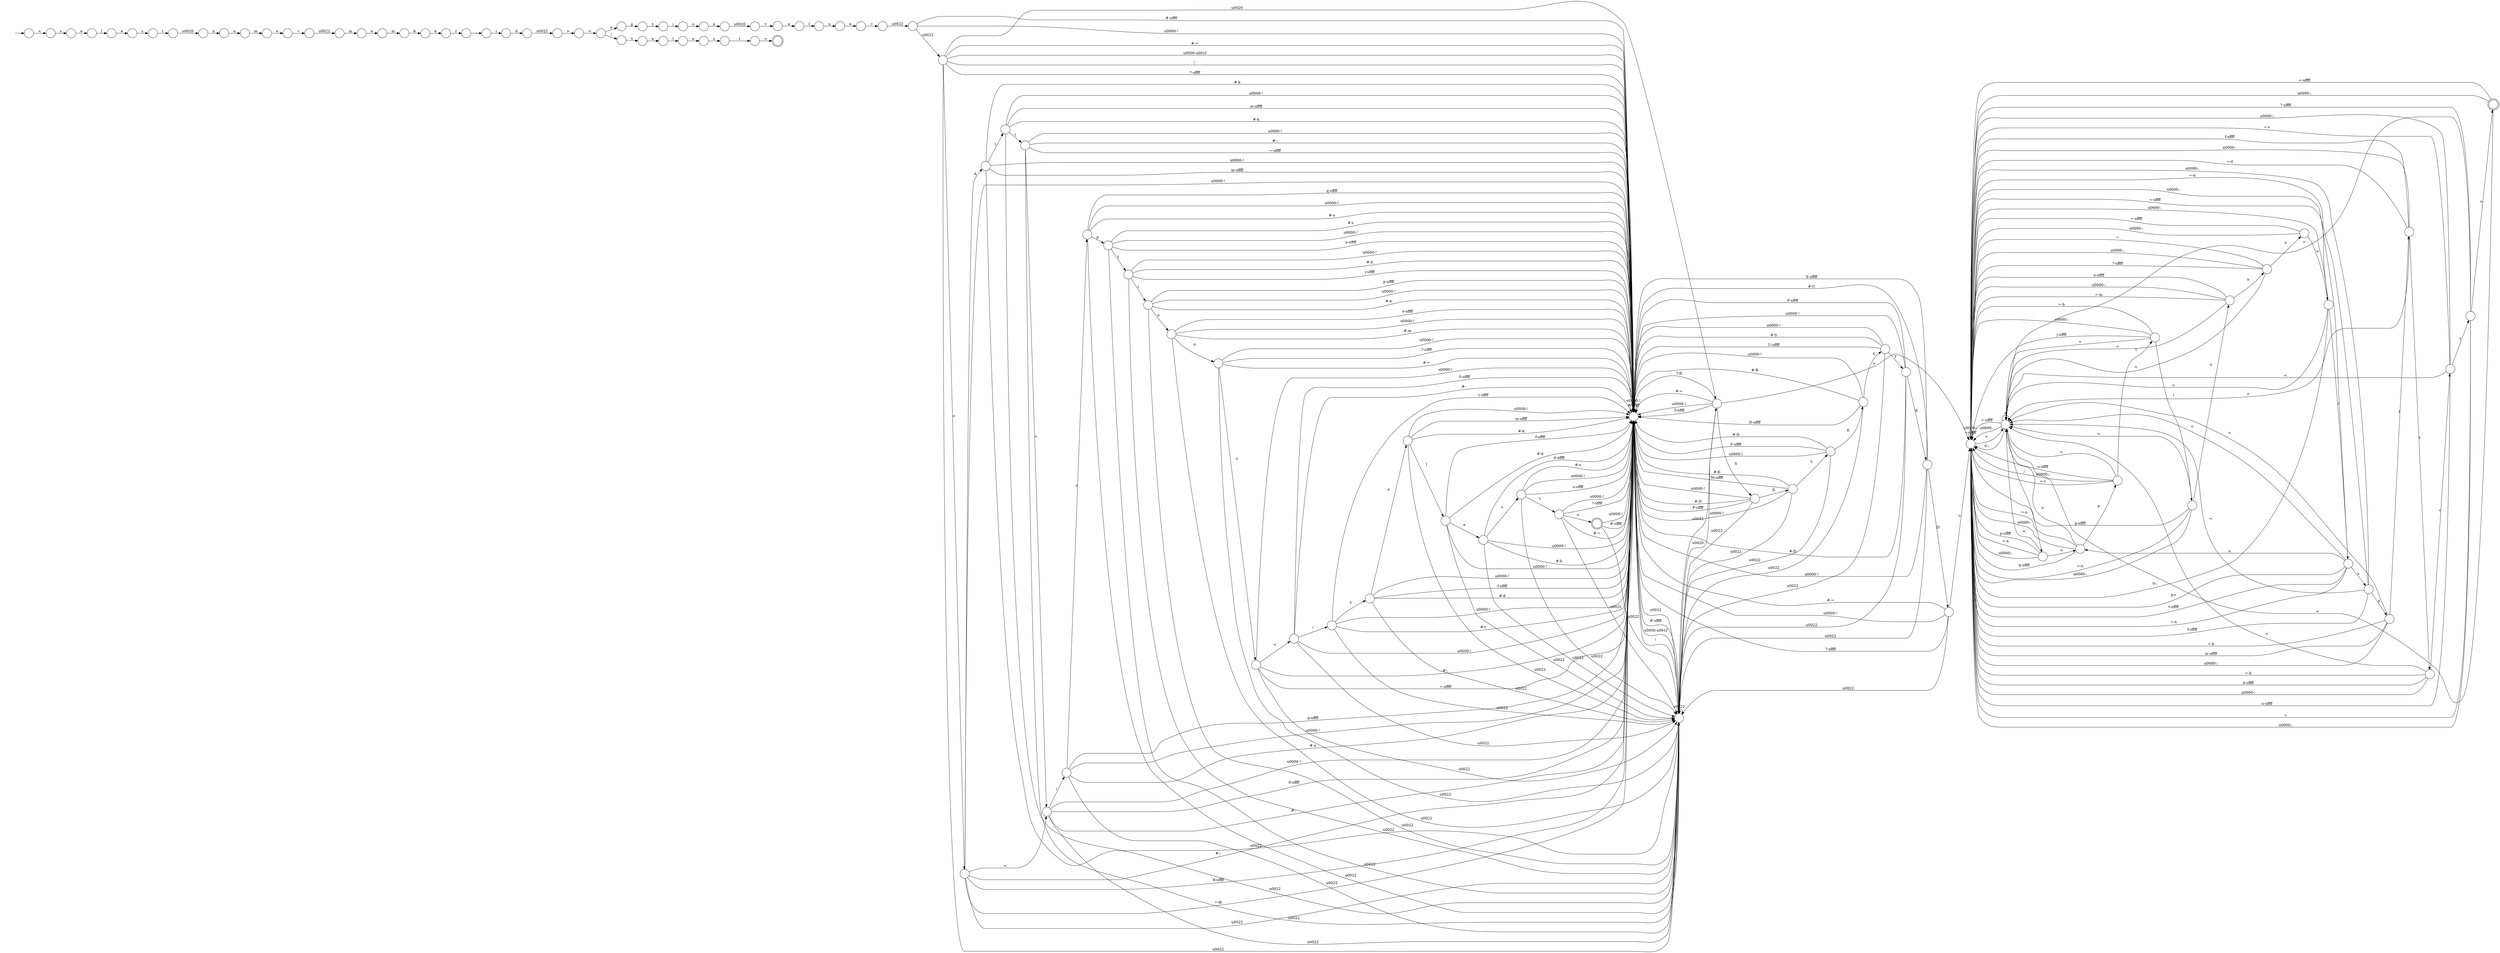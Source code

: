 digraph Automaton {
  rankdir = LR;
  0 [shape=circle,label=""];
  0 -> 75 [label="v"]
  1 [shape=circle,label=""];
  1 -> 0 [label="\u0020"]
  2 [shape=circle,label=""];
  2 -> 77 [label="d"]
  3 [shape=circle,label=""];
  3 -> 3 [label="=-\uffff"]
  3 -> 3 [label="\u0000-;"]
  3 -> 61 [label="<"]
  4 [shape=circle,label=""];
  4 -> 38 [label="m"]
  5 [shape=circle,label=""];
  5 -> 39 [label="r"]
  6 [shape=circle,label=""];
  6 -> 28 [label=">"]
  7 [shape=circle,label=""];
  7 -> 34 [label="s"]
  8 [shape=circle,label=""];
  8 -> 91 [label="\u0022"]
  8 -> 8 [label="#-\uffff"]
  8 -> 8 [label="\u0000-!"]
  9 [shape=circle,label=""];
  9 -> 63 [label="t"]
  9 -> 3 [label="u-\uffff"]
  9 -> 3 [label="\u0000-;"]
  9 -> 61 [label="<"]
  9 -> 3 [label="=-s"]
  10 [shape=circle,label=""];
  10 -> 50 [label="m"]
  11 [shape=circle,label=""];
  11 -> 65 [label="l"]
  12 [shape=circle,label=""];
  12 -> 69 [label="n"]
  12 -> 3 [label="o-\uffff"]
  12 -> 3 [label="\u0000-;"]
  12 -> 61 [label="<"]
  12 -> 3 [label="=-m"]
  13 [shape=circle,label=""];
  13 -> 91 [label="\u0022"]
  13 -> 8 [label="p-\uffff"]
  13 -> 8 [label="\u0000-!"]
  13 -> 8 [label="#-n"]
  13 -> 48 [label="o"]
  14 [shape=circle,label=""];
  14 -> 91 [label="\u0022"]
  14 -> 85 [label="/"]
  14 -> 8 [label="\u0000-!"]
  14 -> 8 [label="0-\uffff"]
  14 -> 8 [label="#-."]
  15 [shape=circle,label=""];
  15 -> 10 [label="a"]
  16 [shape=circle,label=""];
  16 -> 91 [label="\u0022"]
  16 -> 8 [label="\u0000-!"]
  16 -> 8 [label="m-\uffff"]
  16 -> 20 [label="l"]
  16 -> 8 [label="#-k"]
  17 [shape=circle,label=""];
  17 -> 46 [label="="]
  18 [shape=circle,label=""];
  18 -> 91 [label="\u0022"]
  18 -> 8 [label="#-="]
  18 -> 101 [label=">"]
  18 -> 8 [label="\u0000-\u001f"]
  18 -> 89 [label="\u0020"]
  18 -> 8 [label="!"]
  18 -> 8 [label="?-\uffff"]
  19 [shape=circle,label=""];
  19 -> 91 [label="\u0022"]
  19 -> 8 [label="\u0000-!"]
  19 -> 8 [label="#-K"]
  19 -> 24 [label="L"]
  19 -> 8 [label="M-\uffff"]
  20 [shape=circle,label=""];
  20 -> 91 [label="\u0022"]
  20 -> 8 [label="=-\uffff"]
  20 -> 8 [label="\u0000-!"]
  20 -> 8 [label="#-;"]
  20 -> 67 [label="<"]
  21 [shape=circle,label=""];
  21 -> 91 [label="\u0022"]
  21 -> 8 [label="\u0000-!"]
  21 -> 8 [label="m-\uffff"]
  21 -> 16 [label="l"]
  21 -> 8 [label="#-k"]
  22 [shape=circle,label=""];
  22 -> 80 [label="i"]
  23 [shape=circle,label=""];
  23 -> 92 [label="e"]
  23 -> 3 [label="f-\uffff"]
  23 -> 3 [label="\u0000-;"]
  23 -> 61 [label="<"]
  23 -> 3 [label="=-d"]
  24 [shape=circle,label=""];
  24 -> 91 [label="\u0022"]
  24 -> 8 [label="#-D"]
  24 -> 8 [label="F-\uffff"]
  24 -> 8 [label="\u0000-!"]
  24 -> 79 [label="E"]
  25 [shape=circle,label=""];
  25 -> 84 [label="\u0020"]
  26 [shape=circle,label=""];
  26 -> 3 [label="p-r"]
  26 -> 23 [label="s"]
  26 -> 3 [label="t-\uffff"]
  26 -> 3 [label="=-n"]
  26 -> 3 [label="\u0000-;"]
  26 -> 61 [label="<"]
  26 -> 98 [label="o"]
  27 [shape=circle,label=""];
  27 -> 18 [label="\u0022"]
  27 -> 8 [label="#-\uffff"]
  27 -> 8 [label="\u0000-!"]
  28 [shape=circle,label=""];
  28 -> 29 [label="<"]
  29 [shape=circle,label=""];
  29 -> 7 [label="/"]
  29 -> 96 [label="o"]
  30 [shape=circle,label=""];
  30 -> 25 [label="t"]
  31 [shape=circle,label=""];
  31 -> 3 [label="0-;"]
  31 -> 3 [label="=-\uffff"]
  31 -> 3 [label="\u0000-."]
  31 -> 26 [label="/"]
  31 -> 61 [label="<"]
  32 [shape=circle,label=""];
  32 -> 42 [label="c"]
  33 [shape=doublecircle,label=""];
  33 -> 3 [label="=-\uffff"]
  33 -> 3 [label="\u0000-;"]
  33 -> 61 [label="<"]
  34 [shape=circle,label=""];
  34 -> 11 [label="e"]
  35 [shape=circle,label=""];
  35 -> 91 [label="\u0022"]
  35 -> 8 [label="#-="]
  35 -> 8 [label="\u0000-!"]
  35 -> 54 [label=">"]
  35 -> 8 [label="?-\uffff"]
  36 [shape=circle,label=""];
  36 -> 17 [label="e"]
  37 [shape=circle,label=""];
  37 -> 55 [label="="]
  38 [shape=circle,label=""];
  38 -> 43 [label="e"]
  39 [shape=circle,label=""];
  39 -> 76 [label="_"]
  40 [shape=doublecircle,label=""];
  41 [shape=circle,label=""];
  41 -> 91 [label="\u0022"]
  41 -> 8 [label="\u0000-!"]
  41 -> 86 [label="i"]
  41 -> 8 [label="#-h"]
  41 -> 8 [label="j-\uffff"]
  42 [shape=circle,label=""];
  42 -> 83 [label="t"]
  43 [shape=circle,label=""];
  43 -> 97 [label="m"]
  44 [shape=circle,label=""];
  44 -> 91 [label="\u0022"]
  44 -> 88 [label="e"]
  44 -> 8 [label="\u0000-!"]
  44 -> 8 [label="f-\uffff"]
  44 -> 8 [label="#-d"]
  45 [shape=circle,label=""];
  45 -> 91 [label="\u0022"]
  45 -> 47 [label="e"]
  45 -> 8 [label="\u0000-!"]
  45 -> 8 [label="f-\uffff"]
  45 -> 8 [label="#-d"]
  46 [shape=circle,label=""];
  46 -> 27 [label="\u0022"]
  47 [shape=circle,label=""];
  47 -> 91 [label="\u0022"]
  47 -> 99 [label="c"]
  47 -> 8 [label="\u0000-!"]
  47 -> 8 [label="#-b"]
  47 -> 8 [label="d-\uffff"]
  48 [shape=circle,label=""];
  48 -> 8 [label="q-\uffff"]
  48 -> 91 [label="\u0022"]
  48 -> 8 [label="\u0000-!"]
  48 -> 94 [label="p"]
  48 -> 8 [label="#-o"]
  49 [shape=circle,label=""];
  49 -> 91 [label="\u0022"]
  49 -> 71 [label="D"]
  49 -> 8 [label="\u0000-!"]
  49 -> 8 [label="E-\uffff"]
  49 -> 8 [label="#-C"]
  50 [shape=circle,label=""];
  50 -> 37 [label="e"]
  51 [shape=circle,label=""];
  51 -> 91 [label="\u0022"]
  51 -> 8 [label="=-\uffff"]
  51 -> 8 [label="\u0000-!"]
  51 -> 8 [label="#-;"]
  51 -> 14 [label="<"]
  52 [shape=circle,label=""];
  52 -> 82 [label="e"]
  52 -> 3 [label="f-\uffff"]
  52 -> 3 [label="\u0000-;"]
  52 -> 61 [label="<"]
  52 -> 3 [label="=-d"]
  53 [shape=circle,label=""];
  53 -> 60 [label="l"]
  54 [shape=doublecircle,label=""];
  54 -> 91 [label="\u0022"]
  54 -> 8 [label="#-\uffff"]
  54 -> 8 [label="\u0000-!"]
  55 [shape=circle,label=""];
  55 -> 4 [label="\u0022"]
  56 [shape=circle,label=""];
  56 -> 3 [label="=-\uffff"]
  56 -> 3 [label="\u0000-;"]
  56 -> 31 [label="<"]
  57 [shape=circle,label=""];
  57 -> 93 [label="n"]
  57 -> 91 [label="\u0022"]
  57 -> 8 [label="o-\uffff"]
  57 -> 8 [label="\u0000-!"]
  57 -> 8 [label="#-m"]
  58 [shape=circle,label=""];
  initial [shape=plaintext,label=""];
  initial -> 58
  58 -> 73 [label="<"]
  59 [shape=circle,label=""];
  59 -> 53 [label="e"]
  60 [shape=circle,label=""];
  60 -> 62 [label="e"]
  61 [shape=circle,label=""];
  61 -> 3 [label="0-;"]
  61 -> 3 [label="=-\uffff"]
  61 -> 3 [label="\u0000-."]
  61 -> 95 [label="/"]
  61 -> 61 [label="<"]
  62 [shape=circle,label=""];
  62 -> 30 [label="c"]
  63 [shape=circle,label=""];
  63 -> 70 [label="i"]
  63 -> 3 [label="=-h"]
  63 -> 3 [label="\u0000-;"]
  63 -> 61 [label="<"]
  63 -> 3 [label="j-\uffff"]
  64 [shape=circle,label=""];
  64 -> 1 [label="n"]
  65 [shape=circle,label=""];
  65 -> 32 [label="e"]
  66 [shape=circle,label=""];
  66 -> 22 [label="t"]
  67 [shape=circle,label=""];
  67 -> 91 [label="\u0022"]
  67 -> 13 [label="/"]
  67 -> 8 [label="\u0000-!"]
  67 -> 8 [label="0-\uffff"]
  67 -> 8 [label="#-."]
  68 [shape=circle,label=""];
  68 -> 5 [label="e"]
  69 [shape=circle,label=""];
  69 -> 3 [label="="]
  69 -> 56 [label=">"]
  69 -> 3 [label="\u0000-;"]
  69 -> 61 [label="<"]
  69 -> 3 [label="?-\uffff"]
  70 [shape=circle,label=""];
  70 -> 3 [label="p-\uffff"]
  70 -> 3 [label="=-n"]
  70 -> 3 [label="\u0000-;"]
  70 -> 61 [label="<"]
  70 -> 12 [label="o"]
  71 [shape=circle,label=""];
  71 -> 91 [label="\u0022"]
  71 -> 8 [label="#-="]
  71 -> 8 [label="\u0000-!"]
  71 -> 3 [label=">"]
  71 -> 8 [label="?-\uffff"]
  72 [shape=circle,label=""];
  72 -> 91 [label="\u0022"]
  72 -> 8 [label="\u0000-!"]
  72 -> 90 [label="T"]
  72 -> 8 [label="#-S"]
  72 -> 8 [label="U-\uffff"]
  73 [shape=circle,label=""];
  73 -> 59 [label="s"]
  74 [shape=circle,label=""];
  74 -> 78 [label="l"]
  75 [shape=circle,label=""];
  75 -> 74 [label="a"]
  76 [shape=circle,label=""];
  76 -> 2 [label="i"]
  77 [shape=circle,label=""];
  77 -> 6 [label="\u0022"]
  78 [shape=circle,label=""];
  78 -> 36 [label="u"]
  79 [shape=circle,label=""];
  79 -> 91 [label="\u0022"]
  79 -> 8 [label="\u0000-!"]
  79 -> 72 [label="C"]
  79 -> 8 [label="#-B"]
  79 -> 8 [label="D-\uffff"]
  80 [shape=circle,label=""];
  80 -> 64 [label="o"]
  81 [shape=circle,label=""];
  81 -> 3 [label="="]
  81 -> 33 [label=">"]
  81 -> 3 [label="\u0000-;"]
  81 -> 61 [label="<"]
  81 -> 3 [label="?-\uffff"]
  82 [shape=circle,label=""];
  82 -> 100 [label="c"]
  82 -> 3 [label="=-b"]
  82 -> 3 [label="d-\uffff"]
  82 -> 3 [label="\u0000-;"]
  82 -> 61 [label="<"]
  83 [shape=circle,label=""];
  83 -> 40 [label=">"]
  84 [shape=circle,label=""];
  84 -> 15 [label="n"]
  85 [shape=circle,label=""];
  85 -> 91 [label="\u0022"]
  85 -> 8 [label="\u0000-!"]
  85 -> 8 [label="#-r"]
  85 -> 44 [label="s"]
  85 -> 8 [label="t-\uffff"]
  86 [shape=circle,label=""];
  86 -> 91 [label="\u0022"]
  86 -> 8 [label="p-\uffff"]
  86 -> 8 [label="\u0000-!"]
  86 -> 8 [label="#-n"]
  86 -> 57 [label="o"]
  87 [shape=circle,label=""];
  87 -> 91 [label="\u0022"]
  87 -> 8 [label="#-D"]
  87 -> 8 [label="F-\uffff"]
  87 -> 8 [label="\u0000-!"]
  87 -> 19 [label="E"]
  88 [shape=circle,label=""];
  88 -> 91 [label="\u0022"]
  88 -> 8 [label="\u0000-!"]
  88 -> 8 [label="m-\uffff"]
  88 -> 45 [label="l"]
  88 -> 8 [label="#-k"]
  89 [shape=circle,label=""];
  89 -> 91 [label="\u0022"]
  89 -> 8 [label="?-R"]
  89 -> 8 [label="#-="]
  89 -> 87 [label="S"]
  89 -> 8 [label="\u0000-!"]
  89 -> 3 [label=">"]
  89 -> 8 [label="T-\uffff"]
  90 [shape=circle,label=""];
  90 -> 91 [label="\u0022"]
  90 -> 8 [label="#-D"]
  90 -> 8 [label="F-\uffff"]
  90 -> 8 [label="\u0000-!"]
  90 -> 49 [label="E"]
  91 [shape=circle,label=""];
  91 -> 91 [label="\u0022"]
  91 -> 8 [label="#-\uffff"]
  91 -> 8 [label="\u0000-\u001f"]
  91 -> 89 [label="\u0020"]
  91 -> 8 [label="!"]
  92 [shape=circle,label=""];
  92 -> 3 [label="=-k"]
  92 -> 3 [label="m-\uffff"]
  92 -> 52 [label="l"]
  92 -> 3 [label="\u0000-;"]
  92 -> 61 [label="<"]
  93 [shape=circle,label=""];
  93 -> 91 [label="\u0022"]
  93 -> 8 [label="#-="]
  93 -> 8 [label="\u0000-!"]
  93 -> 51 [label=">"]
  93 -> 8 [label="?-\uffff"]
  94 [shape=circle,label=""];
  94 -> 91 [label="\u0022"]
  94 -> 41 [label="t"]
  94 -> 8 [label="#-s"]
  94 -> 8 [label="\u0000-!"]
  94 -> 8 [label="u-\uffff"]
  95 [shape=circle,label=""];
  95 -> 3 [label="p-\uffff"]
  95 -> 3 [label="=-n"]
  95 -> 3 [label="\u0000-;"]
  95 -> 61 [label="<"]
  95 -> 98 [label="o"]
  96 [shape=circle,label=""];
  96 -> 66 [label="p"]
  97 [shape=circle,label=""];
  97 -> 68 [label="b"]
  98 [shape=circle,label=""];
  98 -> 3 [label="q-\uffff"]
  98 -> 9 [label="p"]
  98 -> 3 [label="=-o"]
  98 -> 3 [label="\u0000-;"]
  98 -> 61 [label="<"]
  99 [shape=circle,label=""];
  99 -> 91 [label="\u0022"]
  99 -> 35 [label="t"]
  99 -> 8 [label="#-s"]
  99 -> 8 [label="\u0000-!"]
  99 -> 8 [label="u-\uffff"]
  100 [shape=circle,label=""];
  100 -> 81 [label="t"]
  100 -> 3 [label="u-\uffff"]
  100 -> 3 [label="\u0000-;"]
  100 -> 61 [label="<"]
  100 -> 3 [label="=-s"]
  101 [shape=circle,label=""];
  101 -> 91 [label="\u0022"]
  101 -> 21 [label="A"]
  101 -> 8 [label="\u0000-!"]
  101 -> 8 [label="#-;"]
  101 -> 8 [label="B-\uffff"]
  101 -> 8 [label="=-@"]
  101 -> 67 [label="<"]
}

